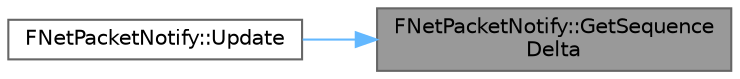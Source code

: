digraph "FNetPacketNotify::GetSequenceDelta"
{
 // INTERACTIVE_SVG=YES
 // LATEX_PDF_SIZE
  bgcolor="transparent";
  edge [fontname=Helvetica,fontsize=10,labelfontname=Helvetica,labelfontsize=10];
  node [fontname=Helvetica,fontsize=10,shape=box,height=0.2,width=0.4];
  rankdir="RL";
  Node1 [id="Node000001",label="FNetPacketNotify::GetSequence\lDelta",height=0.2,width=0.4,color="gray40", fillcolor="grey60", style="filled", fontcolor="black",tooltip="Gets the delta between the present sequence, and the sequence inside the specified header - if the de..."];
  Node1 -> Node2 [id="edge1_Node000001_Node000002",dir="back",color="steelblue1",style="solid",tooltip=" "];
  Node2 [id="Node000002",label="FNetPacketNotify::Update",height=0.2,width=0.4,color="grey40", fillcolor="white", style="filled",URL="$de/d7a/classFNetPacketNotify.html#a6bb053f1c896b901b41b9f7704703ab4",tooltip="Update state of PacketNotification based on received header and invoke packet notifications for recei..."];
}
